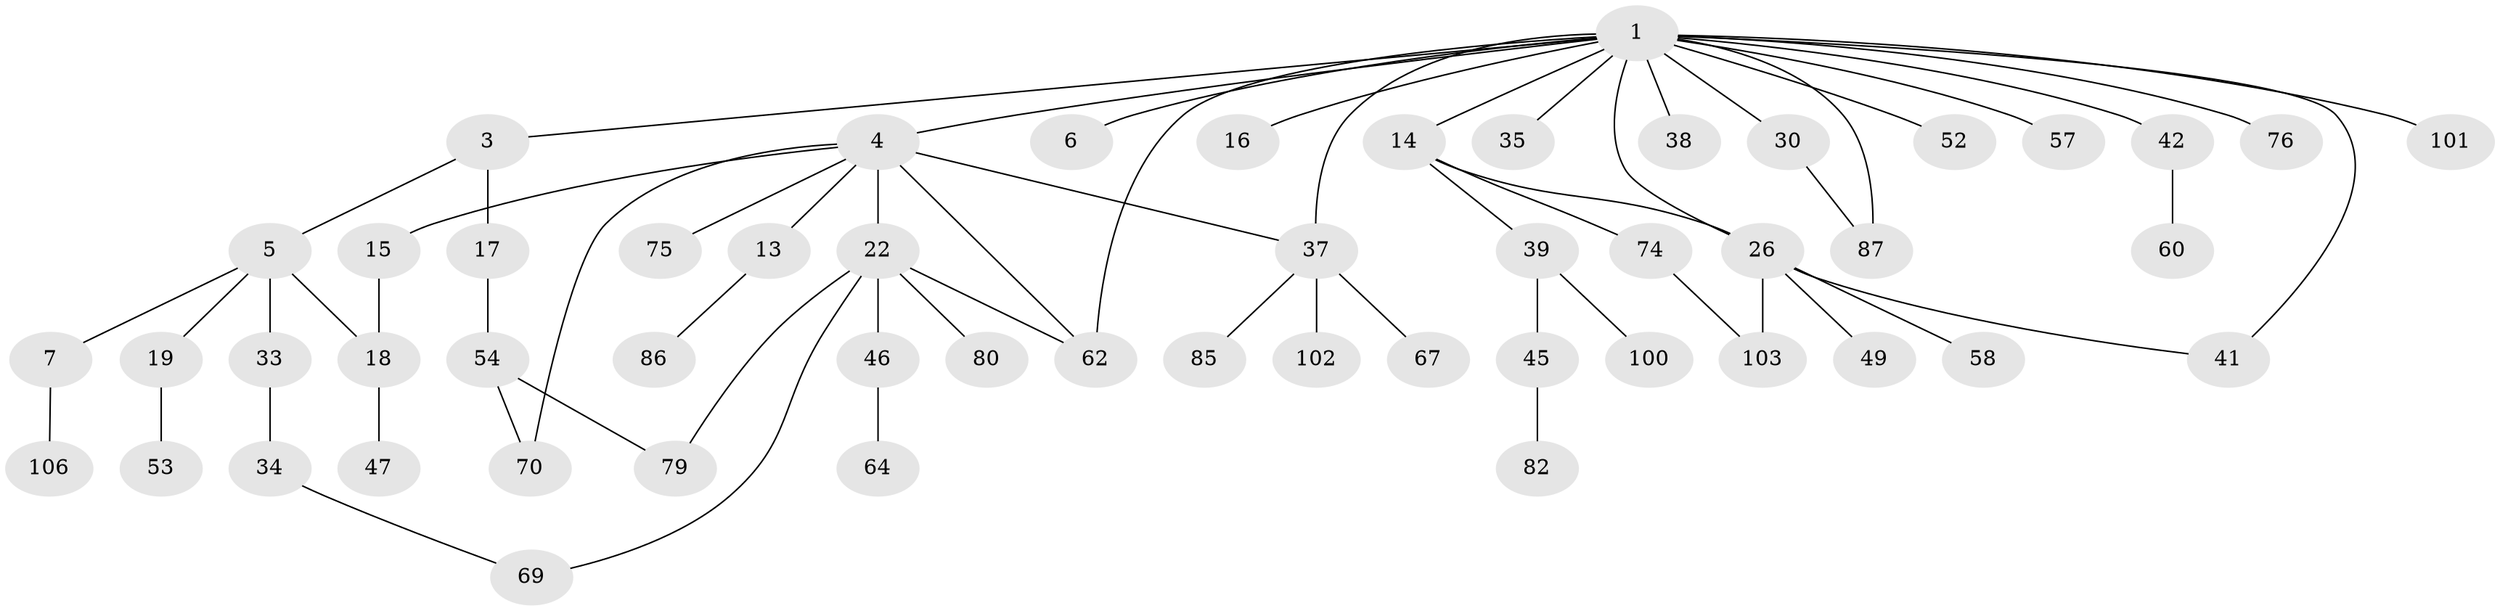 // original degree distribution, {4: 0.07476635514018691, 6: 0.028037383177570093, 3: 0.1588785046728972, 1: 0.308411214953271, 2: 0.3925233644859813, 5: 0.037383177570093455}
// Generated by graph-tools (version 1.1) at 2025/13/03/09/25 04:13:34]
// undirected, 53 vertices, 63 edges
graph export_dot {
graph [start="1"]
  node [color=gray90,style=filled];
  1 [super="+2+10"];
  3 [super="+8"];
  4 [super="+12+78+23+83+31"];
  5 [super="+9"];
  6;
  7;
  13 [super="+63"];
  14 [super="+24+91"];
  15;
  16;
  17 [super="+29"];
  18 [super="+36"];
  19;
  22 [super="+59+25"];
  26 [super="+28"];
  30 [super="+99+51"];
  33;
  34;
  35;
  37 [super="+44+43"];
  38 [super="+50"];
  39 [super="+40"];
  41;
  42 [super="+55"];
  45;
  46 [super="+56"];
  47;
  49;
  52;
  53 [super="+73"];
  54 [super="+61+96"];
  57;
  58 [super="+90"];
  60;
  62 [super="+89"];
  64;
  67 [super="+88"];
  69 [super="+71"];
  70 [super="+81"];
  74 [super="+94"];
  75;
  76 [super="+98"];
  79;
  80 [super="+104"];
  82;
  85 [super="+97"];
  86;
  87;
  100;
  101;
  102;
  103;
  106;
  1 -- 3;
  1 -- 41;
  1 -- 4;
  1 -- 52;
  1 -- 6;
  1 -- 30;
  1 -- 26;
  1 -- 35;
  1 -- 101;
  1 -- 38;
  1 -- 37;
  1 -- 42;
  1 -- 76;
  1 -- 14;
  1 -- 16;
  1 -- 87;
  1 -- 57;
  1 -- 62;
  3 -- 5;
  3 -- 17 [weight=2];
  4 -- 13;
  4 -- 22 [weight=2];
  4 -- 15;
  4 -- 37;
  4 -- 70;
  4 -- 75;
  4 -- 62;
  5 -- 7;
  5 -- 33;
  5 -- 18;
  5 -- 19;
  7 -- 106;
  13 -- 86;
  14 -- 26;
  14 -- 74;
  14 -- 39;
  15 -- 18;
  17 -- 54;
  18 -- 47;
  19 -- 53;
  22 -- 80;
  22 -- 62;
  22 -- 46;
  22 -- 79;
  22 -- 69;
  26 -- 58;
  26 -- 49;
  26 -- 103;
  26 -- 41;
  30 -- 87;
  33 -- 34;
  34 -- 69;
  37 -- 67;
  37 -- 85;
  37 -- 102;
  39 -- 100;
  39 -- 45;
  42 -- 60;
  45 -- 82;
  46 -- 64;
  54 -- 70;
  54 -- 79;
  74 -- 103;
}
